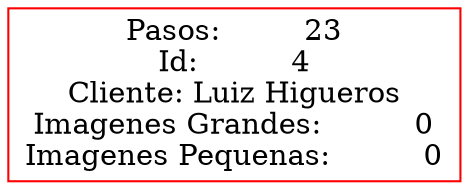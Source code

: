  digraph G {
 rankdir=LR;
 node1 [label="Pasos:         23\nId:          4\nCliente: Luiz Higueros\nImagenes Grandes:          0\nImagenes Pequenas:          0", color="red", shape="rectangle"];
 }
